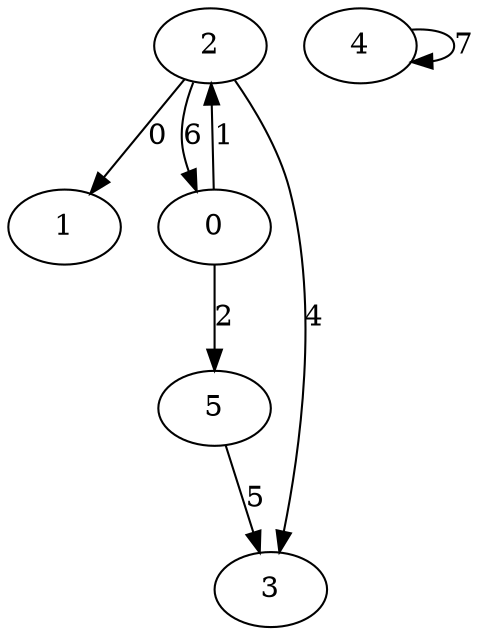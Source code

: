digraph{
2 -> 1[label="0"];
0 -> 2[label="1"];
0 -> 5[label="2"];
2 -> 3[label="4"];
5 -> 3[label="5"];
2 -> 0[label="6"];
4 -> 4[label="7"];
}